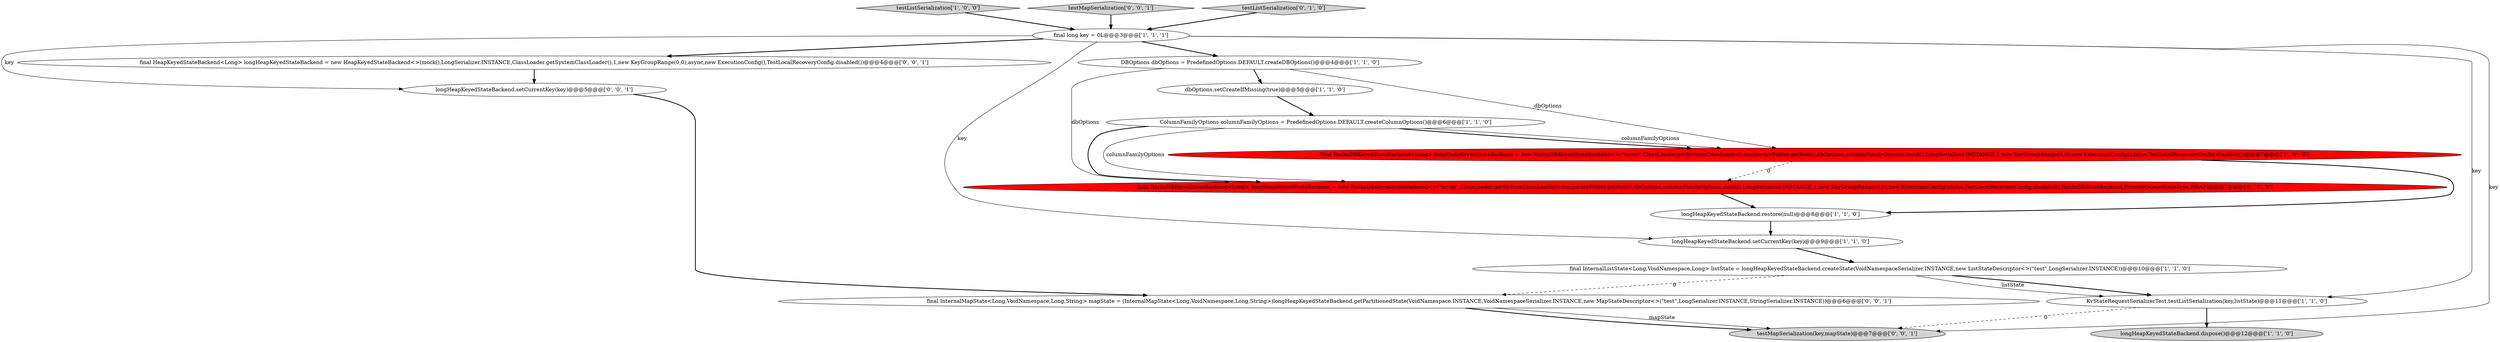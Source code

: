 digraph {
3 [style = filled, label = "longHeapKeyedStateBackend.restore(null)@@@8@@@['1', '1', '0']", fillcolor = white, shape = ellipse image = "AAA0AAABBB1BBB"];
5 [style = filled, label = "testListSerialization['1', '0', '0']", fillcolor = lightgray, shape = diamond image = "AAA0AAABBB1BBB"];
6 [style = filled, label = "dbOptions.setCreateIfMissing(true)@@@5@@@['1', '1', '0']", fillcolor = white, shape = ellipse image = "AAA0AAABBB1BBB"];
17 [style = filled, label = "final HeapKeyedStateBackend<Long> longHeapKeyedStateBackend = new HeapKeyedStateBackend<>(mock(),LongSerializer.INSTANCE,ClassLoader.getSystemClassLoader(),1,new KeyGroupRange(0,0),async,new ExecutionConfig(),TestLocalRecoveryConfig.disabled())@@@4@@@['0', '0', '1']", fillcolor = white, shape = ellipse image = "AAA0AAABBB3BBB"];
13 [style = filled, label = "testMapSerialization(key,mapState)@@@7@@@['0', '0', '1']", fillcolor = lightgray, shape = ellipse image = "AAA0AAABBB3BBB"];
15 [style = filled, label = "testMapSerialization['0', '0', '1']", fillcolor = lightgray, shape = diamond image = "AAA0AAABBB3BBB"];
9 [style = filled, label = "final InternalListState<Long,VoidNamespace,Long> listState = longHeapKeyedStateBackend.createState(VoidNamespaceSerializer.INSTANCE,new ListStateDescriptor<>(\"test\",LongSerializer.INSTANCE))@@@10@@@['1', '1', '0']", fillcolor = white, shape = ellipse image = "AAA0AAABBB1BBB"];
10 [style = filled, label = "final RocksDBKeyedStateBackend<Long> longHeapKeyedStateBackend = new RocksDBKeyedStateBackend<>(\"no-op\",ClassLoader.getSystemClassLoader(),temporaryFolder.getRoot(),dbOptions,columnFamilyOptions,mock(),LongSerializer.INSTANCE,1,new KeyGroupRange(0,0),new ExecutionConfig(),false,TestLocalRecoveryConfig.disabled())@@@7@@@['1', '0', '0']", fillcolor = red, shape = ellipse image = "AAA1AAABBB1BBB"];
12 [style = filled, label = "final RocksDBKeyedStateBackend<Long> longHeapKeyedStateBackend = new RocksDBKeyedStateBackend<>(\"no-op\",ClassLoader.getSystemClassLoader(),temporaryFolder.getRoot(),dbOptions,columnFamilyOptions,mock(),LongSerializer.INSTANCE,1,new KeyGroupRange(0,0),new ExecutionConfig(),false,TestLocalRecoveryConfig.disabled(),RocksDBStateBackend.PriorityQueueStateType.HEAP)@@@7@@@['0', '1', '0']", fillcolor = red, shape = ellipse image = "AAA1AAABBB2BBB"];
16 [style = filled, label = "longHeapKeyedStateBackend.setCurrentKey(key)@@@5@@@['0', '0', '1']", fillcolor = white, shape = ellipse image = "AAA0AAABBB3BBB"];
8 [style = filled, label = "DBOptions dbOptions = PredefinedOptions.DEFAULT.createDBOptions()@@@4@@@['1', '1', '0']", fillcolor = white, shape = ellipse image = "AAA0AAABBB1BBB"];
11 [style = filled, label = "testListSerialization['0', '1', '0']", fillcolor = lightgray, shape = diamond image = "AAA0AAABBB2BBB"];
2 [style = filled, label = "KvStateRequestSerializerTest.testListSerialization(key,listState)@@@11@@@['1', '1', '0']", fillcolor = white, shape = ellipse image = "AAA0AAABBB1BBB"];
1 [style = filled, label = "longHeapKeyedStateBackend.dispose()@@@12@@@['1', '1', '0']", fillcolor = lightgray, shape = ellipse image = "AAA0AAABBB1BBB"];
4 [style = filled, label = "longHeapKeyedStateBackend.setCurrentKey(key)@@@9@@@['1', '1', '0']", fillcolor = white, shape = ellipse image = "AAA0AAABBB1BBB"];
14 [style = filled, label = "final InternalMapState<Long,VoidNamespace,Long,String> mapState = (InternalMapState<Long,VoidNamespace,Long,String>)longHeapKeyedStateBackend.getPartitionedState(VoidNamespace.INSTANCE,VoidNamespaceSerializer.INSTANCE,new MapStateDescriptor<>(\"test\",LongSerializer.INSTANCE,StringSerializer.INSTANCE))@@@6@@@['0', '0', '1']", fillcolor = white, shape = ellipse image = "AAA0AAABBB3BBB"];
0 [style = filled, label = "ColumnFamilyOptions columnFamilyOptions = PredefinedOptions.DEFAULT.createColumnOptions()@@@6@@@['1', '1', '0']", fillcolor = white, shape = ellipse image = "AAA0AAABBB1BBB"];
7 [style = filled, label = "final long key = 0L@@@3@@@['1', '1', '1']", fillcolor = white, shape = ellipse image = "AAA0AAABBB1BBB"];
4->9 [style = bold, label=""];
7->17 [style = bold, label=""];
15->7 [style = bold, label=""];
9->2 [style = bold, label=""];
2->1 [style = bold, label=""];
0->12 [style = bold, label=""];
10->12 [style = dashed, label="0"];
10->3 [style = bold, label=""];
0->12 [style = solid, label="columnFamilyOptions"];
8->6 [style = bold, label=""];
6->0 [style = bold, label=""];
7->8 [style = bold, label=""];
3->4 [style = bold, label=""];
0->10 [style = bold, label=""];
7->2 [style = solid, label="key"];
9->14 [style = dashed, label="0"];
2->13 [style = dashed, label="0"];
8->10 [style = solid, label="dbOptions"];
14->13 [style = solid, label="mapState"];
7->4 [style = solid, label="key"];
9->2 [style = solid, label="listState"];
5->7 [style = bold, label=""];
16->14 [style = bold, label=""];
12->3 [style = bold, label=""];
14->13 [style = bold, label=""];
7->13 [style = solid, label="key"];
7->16 [style = solid, label="key"];
8->12 [style = solid, label="dbOptions"];
11->7 [style = bold, label=""];
17->16 [style = bold, label=""];
0->10 [style = solid, label="columnFamilyOptions"];
}
